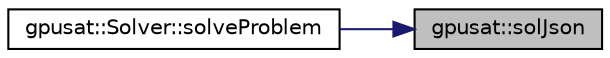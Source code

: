 digraph "gpusat::solJson"
{
 // INTERACTIVE_SVG=YES
 // LATEX_PDF_SIZE
  edge [fontname="Helvetica",fontsize="10",labelfontname="Helvetica",labelfontsize="10"];
  node [fontname="Helvetica",fontsize="10",shape=record];
  rankdir="RL";
  Node1 [label="gpusat::solJson",height=0.2,width=0.4,color="black", fillcolor="grey75", style="filled", fontcolor="black",tooltip=" "];
  Node1 -> Node2 [dir="back",color="midnightblue",fontsize="10",style="solid",fontname="Helvetica"];
  Node2 [label="gpusat::Solver::solveProblem",height=0.2,width=0.4,color="black", fillcolor="white", style="filled",URL="$classgpusat_1_1_solver.html#ae0fed660431502c4ff23b011de6207ca",tooltip="Solves the sat formula with a given decomposition."];
}
